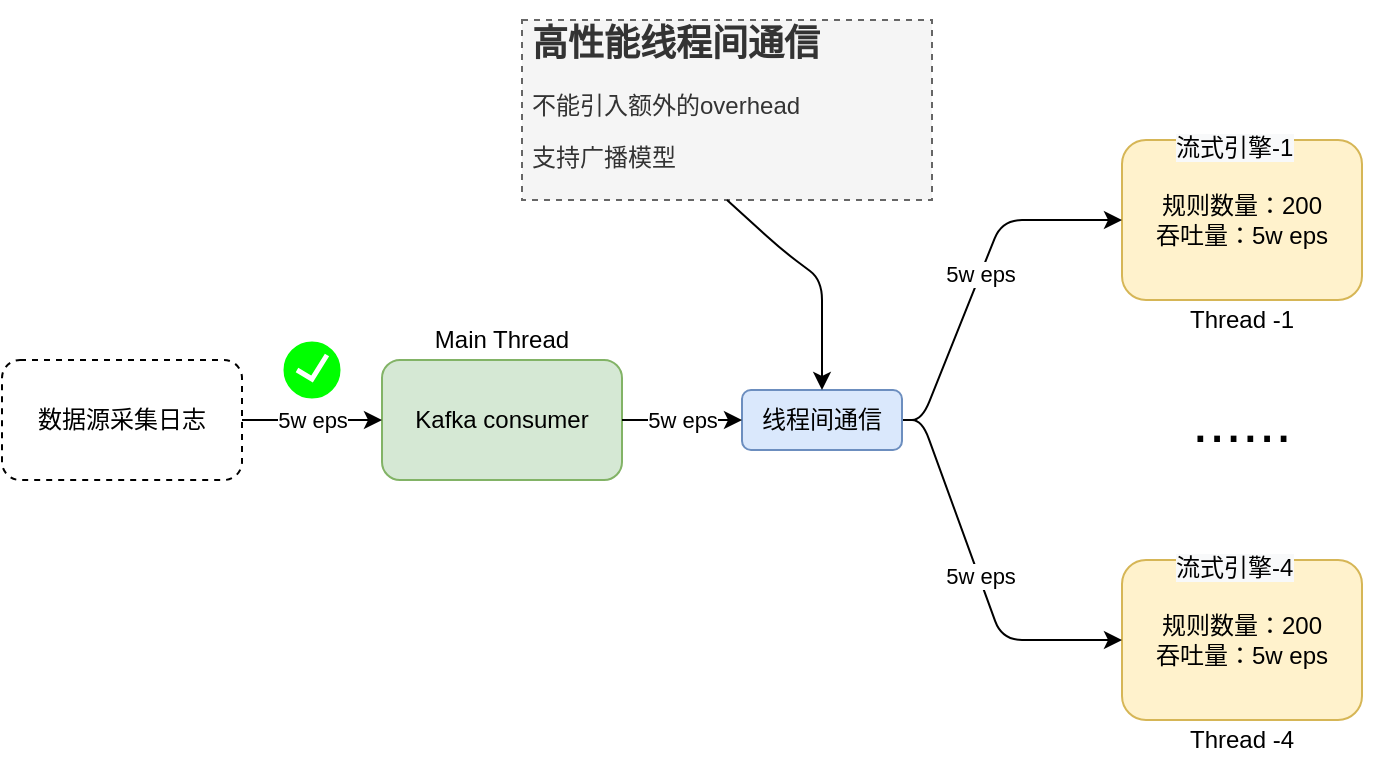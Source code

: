 <mxfile version="14.2.4" type="github">
  <diagram id="C5vinGJHW-rtovE41A46" name="Page-1">
    <mxGraphModel dx="1547" dy="429" grid="1" gridSize="10" guides="1" tooltips="1" connect="1" arrows="1" fold="1" page="1" pageScale="1" pageWidth="827" pageHeight="1169" math="0" shadow="0">
      <root>
        <mxCell id="0" />
        <mxCell id="1" parent="0" />
        <mxCell id="gqFwRVO5_w8t7Y9dCftd-1" value="Kafka consumer" style="rounded=1;whiteSpace=wrap;html=1;fillColor=#d5e8d4;strokeColor=#82b366;" vertex="1" parent="1">
          <mxGeometry x="-70" y="190" width="120" height="60" as="geometry" />
        </mxCell>
        <mxCell id="gqFwRVO5_w8t7Y9dCftd-2" value="规则数量：200&lt;br&gt;吞吐量：5w eps" style="rounded=1;whiteSpace=wrap;html=1;fillColor=#fff2cc;strokeColor=#d6b656;" vertex="1" parent="1">
          <mxGeometry x="300" y="80" width="120" height="80" as="geometry" />
        </mxCell>
        <mxCell id="gqFwRVO5_w8t7Y9dCftd-3" value="5w eps" style="endArrow=classic;html=1;exitX=1;exitY=0.5;exitDx=0;exitDy=0;entryX=0;entryY=0.5;entryDx=0;entryDy=0;" edge="1" parent="1" source="gqFwRVO5_w8t7Y9dCftd-19" target="gqFwRVO5_w8t7Y9dCftd-2">
          <mxGeometry x="0.001" relative="1" as="geometry">
            <mxPoint x="130" y="250" as="sourcePoint" />
            <mxPoint x="290" y="250" as="targetPoint" />
            <Array as="points">
              <mxPoint x="200" y="220" />
              <mxPoint x="240" y="120" />
            </Array>
            <mxPoint as="offset" />
          </mxGeometry>
        </mxCell>
        <mxCell id="gqFwRVO5_w8t7Y9dCftd-4" value="数据源采集日志" style="rounded=1;whiteSpace=wrap;html=1;dashed=1;" vertex="1" parent="1">
          <mxGeometry x="-260" y="190" width="120" height="60" as="geometry" />
        </mxCell>
        <mxCell id="gqFwRVO5_w8t7Y9dCftd-9" value="5w eps" style="endArrow=classic;html=1;exitX=1;exitY=0.5;exitDx=0;exitDy=0;entryX=0;entryY=0.5;entryDx=0;entryDy=0;" edge="1" parent="1" source="gqFwRVO5_w8t7Y9dCftd-4" target="gqFwRVO5_w8t7Y9dCftd-1">
          <mxGeometry relative="1" as="geometry">
            <mxPoint x="90" y="240" as="sourcePoint" />
            <mxPoint x="165" y="240" as="targetPoint" />
            <Array as="points" />
          </mxGeometry>
        </mxCell>
        <mxCell id="gqFwRVO5_w8t7Y9dCftd-10" value="&lt;span style=&quot;color: rgb(0 , 0 , 0) ; font-family: &amp;#34;helvetica&amp;#34; ; font-size: 12px ; font-style: normal ; font-weight: 400 ; letter-spacing: normal ; text-align: center ; text-indent: 0px ; text-transform: none ; word-spacing: 0px ; background-color: rgb(248 , 249 , 250) ; display: inline ; float: none&quot;&gt;流式引擎-1&lt;/span&gt;" style="text;whiteSpace=wrap;html=1;" vertex="1" parent="1">
          <mxGeometry x="325" y="70" width="70" height="30" as="geometry" />
        </mxCell>
        <mxCell id="gqFwRVO5_w8t7Y9dCftd-11" value="规则数量：200&lt;br&gt;吞吐量：5w eps" style="rounded=1;whiteSpace=wrap;html=1;fillColor=#fff2cc;strokeColor=#d6b656;" vertex="1" parent="1">
          <mxGeometry x="300" y="290" width="120" height="80" as="geometry" />
        </mxCell>
        <mxCell id="gqFwRVO5_w8t7Y9dCftd-12" value="&lt;span style=&quot;color: rgb(0 , 0 , 0) ; font-family: &amp;#34;helvetica&amp;#34; ; font-size: 12px ; font-style: normal ; font-weight: 400 ; letter-spacing: normal ; text-align: center ; text-indent: 0px ; text-transform: none ; word-spacing: 0px ; background-color: rgb(248 , 249 , 250) ; display: inline ; float: none&quot;&gt;流式引擎-4&lt;/span&gt;" style="text;whiteSpace=wrap;html=1;" vertex="1" parent="1">
          <mxGeometry x="325" y="280" width="70" height="30" as="geometry" />
        </mxCell>
        <mxCell id="gqFwRVO5_w8t7Y9dCftd-13" value="&lt;span style=&quot;font-size: 30px&quot;&gt;......&lt;/span&gt;" style="text;html=1;align=center;verticalAlign=middle;whiteSpace=wrap;rounded=0;" vertex="1" parent="1">
          <mxGeometry x="295" y="210" width="130" height="20" as="geometry" />
        </mxCell>
        <mxCell id="gqFwRVO5_w8t7Y9dCftd-14" value="5w eps" style="endArrow=classic;html=1;exitX=1;exitY=0.5;exitDx=0;exitDy=0;entryX=0;entryY=0.5;entryDx=0;entryDy=0;" edge="1" parent="1" source="gqFwRVO5_w8t7Y9dCftd-19" target="gqFwRVO5_w8t7Y9dCftd-11">
          <mxGeometry relative="1" as="geometry">
            <mxPoint x="180" y="230" as="sourcePoint" />
            <mxPoint x="310" y="110" as="targetPoint" />
            <Array as="points">
              <mxPoint x="200" y="220" />
              <mxPoint x="240" y="330" />
            </Array>
          </mxGeometry>
        </mxCell>
        <mxCell id="gqFwRVO5_w8t7Y9dCftd-19" value="线程间通信" style="rounded=1;whiteSpace=wrap;html=1;fillColor=#dae8fc;strokeColor=#6c8ebf;" vertex="1" parent="1">
          <mxGeometry x="110" y="205" width="80" height="30" as="geometry" />
        </mxCell>
        <mxCell id="gqFwRVO5_w8t7Y9dCftd-20" value="5w eps" style="endArrow=classic;html=1;exitX=1;exitY=0.5;exitDx=0;exitDy=0;entryX=0;entryY=0.5;entryDx=0;entryDy=0;" edge="1" parent="1" source="gqFwRVO5_w8t7Y9dCftd-1" target="gqFwRVO5_w8t7Y9dCftd-19">
          <mxGeometry relative="1" as="geometry">
            <mxPoint x="-110" y="230" as="sourcePoint" />
            <mxPoint x="90" y="240" as="targetPoint" />
            <Array as="points" />
          </mxGeometry>
        </mxCell>
        <mxCell id="gqFwRVO5_w8t7Y9dCftd-21" value="Main Thread" style="text;html=1;strokeColor=none;fillColor=none;align=center;verticalAlign=middle;whiteSpace=wrap;rounded=0;" vertex="1" parent="1">
          <mxGeometry x="-55" y="170" width="90" height="20" as="geometry" />
        </mxCell>
        <mxCell id="gqFwRVO5_w8t7Y9dCftd-22" value="Thread -1" style="text;html=1;strokeColor=none;fillColor=none;align=center;verticalAlign=middle;whiteSpace=wrap;rounded=0;" vertex="1" parent="1">
          <mxGeometry x="315" y="160" width="90" height="20" as="geometry" />
        </mxCell>
        <mxCell id="gqFwRVO5_w8t7Y9dCftd-23" value="Thread -4" style="text;html=1;strokeColor=none;fillColor=none;align=center;verticalAlign=middle;whiteSpace=wrap;rounded=0;" vertex="1" parent="1">
          <mxGeometry x="315" y="370" width="90" height="20" as="geometry" />
        </mxCell>
        <mxCell id="gqFwRVO5_w8t7Y9dCftd-25" value="&lt;h1 style=&quot;font-size: 18px&quot;&gt;高性能线程间通信&lt;/h1&gt;&lt;p&gt;&lt;font style=&quot;font-size: 12px&quot;&gt;不能引入额外的overhead&lt;/font&gt;&lt;/p&gt;&lt;p&gt;&lt;font style=&quot;font-size: 12px&quot;&gt;支持广播模型&lt;/font&gt;&lt;/p&gt;" style="text;html=1;strokeColor=#666666;fillColor=#f5f5f5;spacing=5;spacingTop=-20;whiteSpace=wrap;overflow=hidden;rounded=0;dashed=1;fontColor=#333333;" vertex="1" parent="1">
          <mxGeometry y="20" width="205" height="90" as="geometry" />
        </mxCell>
        <mxCell id="gqFwRVO5_w8t7Y9dCftd-26" value="" style="endArrow=classic;html=1;exitX=0.5;exitY=1;exitDx=0;exitDy=0;entryX=0.5;entryY=0;entryDx=0;entryDy=0;" edge="1" parent="1" source="gqFwRVO5_w8t7Y9dCftd-25" target="gqFwRVO5_w8t7Y9dCftd-19">
          <mxGeometry width="50" height="50" relative="1" as="geometry">
            <mxPoint x="275" y="255" as="sourcePoint" />
            <mxPoint x="145" y="205" as="targetPoint" />
            <Array as="points">
              <mxPoint x="130" y="135" />
              <mxPoint x="150" y="150" />
            </Array>
          </mxGeometry>
        </mxCell>
        <mxCell id="gqFwRVO5_w8t7Y9dCftd-28" value="" style="verticalLabelPosition=bottom;verticalAlign=top;html=1;shadow=0;dashed=0;strokeWidth=1;shape=mxgraph.ios.iCheckIcon;fillColor2=#00FF00;strokeColor=#ffffff;fillColor=#00FF00;" vertex="1" parent="1">
          <mxGeometry x="-120" y="180" width="30" height="30" as="geometry" />
        </mxCell>
      </root>
    </mxGraphModel>
  </diagram>
</mxfile>
